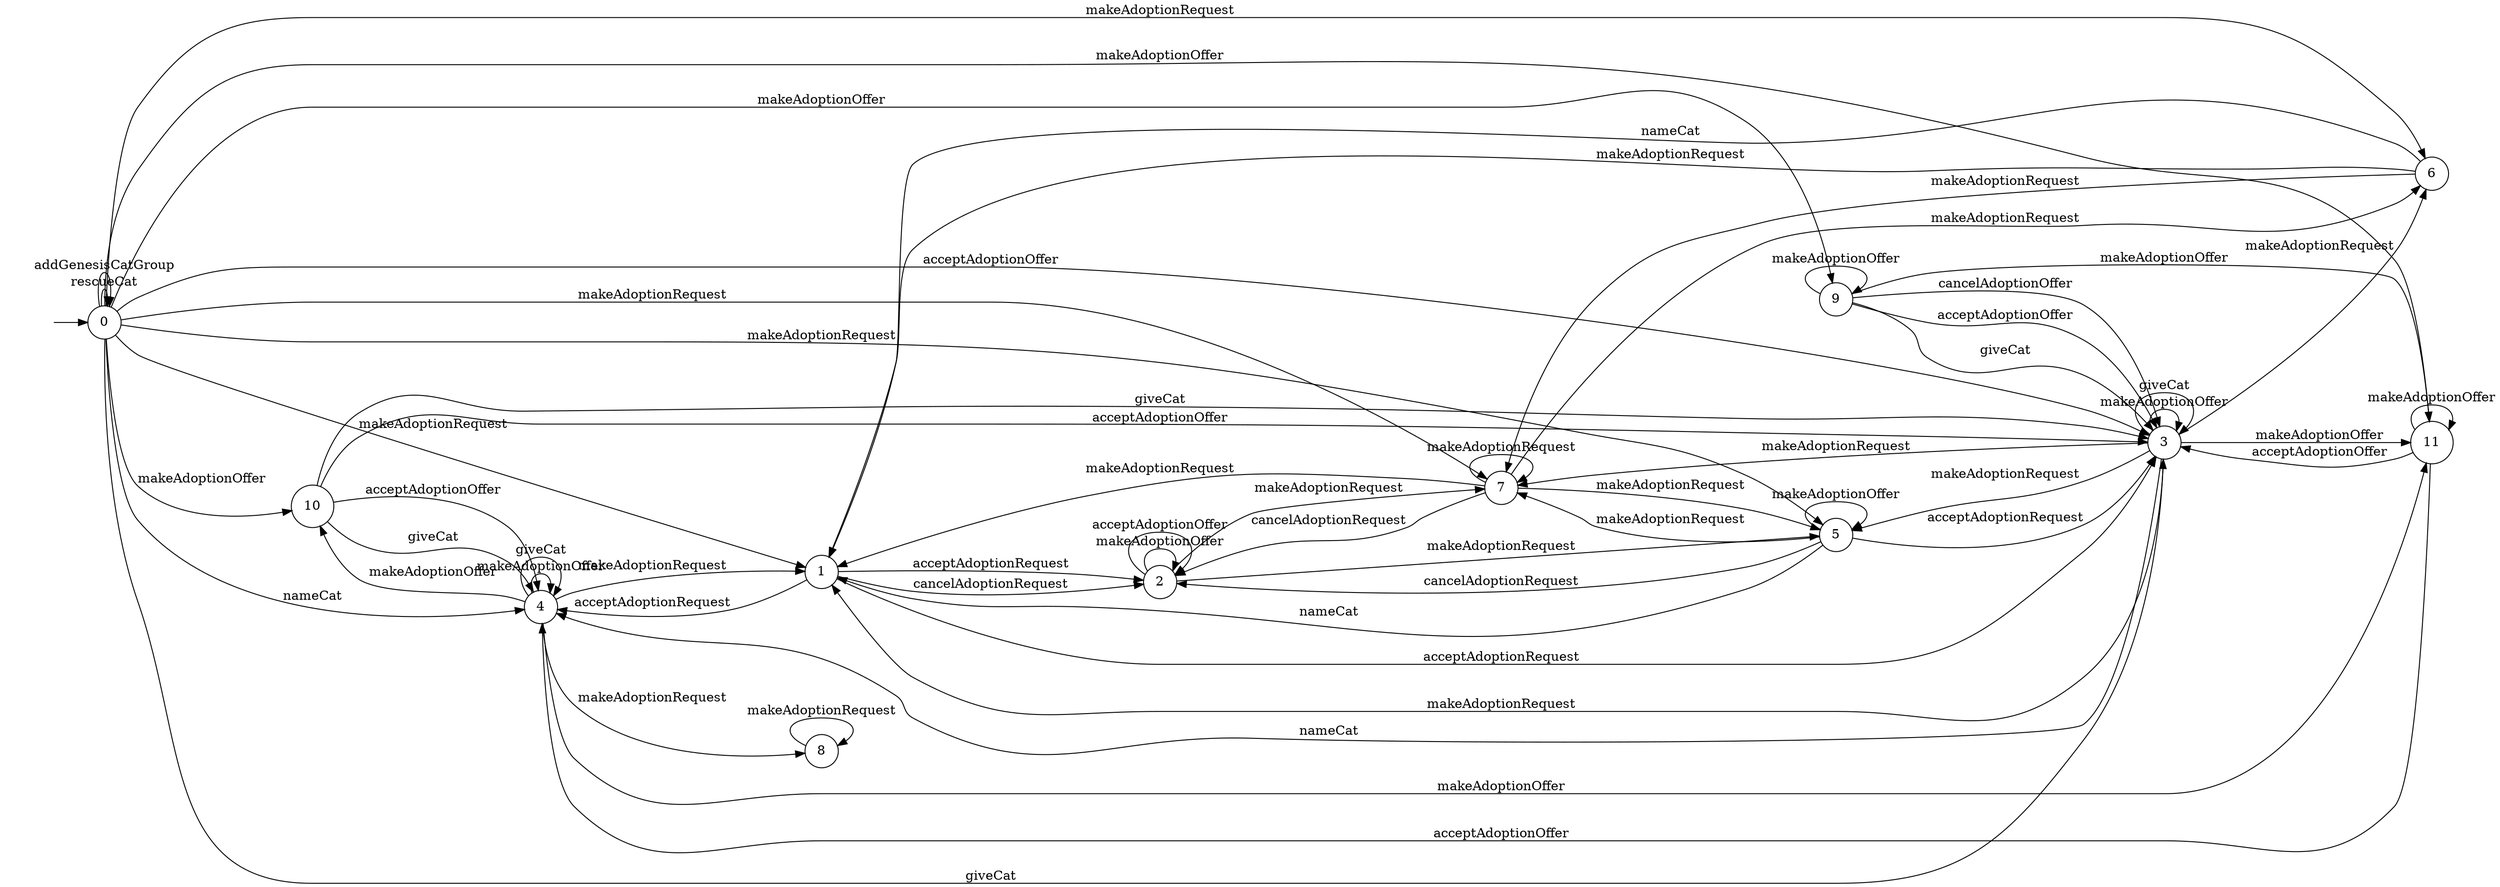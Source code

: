 digraph "./InvConPlus/Dapp-Automata-data/result/model/0x60cd862c9c687a9de49aecdc3a99b74a4fc54ab6/MoonCatRescue/FSM-12" {
	graph [rankdir=LR]
	"" [label="" shape=plaintext]
	0 [label=0 shape=circle]
	10 [label=10 shape=circle]
	7 [label=7 shape=circle]
	8 [label=8 shape=circle]
	11 [label=11 shape=circle]
	1 [label=1 shape=circle]
	9 [label=9 shape=circle]
	2 [label=2 shape=circle]
	6 [label=6 shape=circle]
	4 [label=4 shape=circle]
	5 [label=5 shape=circle]
	3 [label=3 shape=circle]
	"" -> 0 [label=""]
	0 -> 0 [label=rescueCat]
	0 -> 4 [label=nameCat]
	0 -> 10 [label=makeAdoptionOffer]
	0 -> 9 [label=makeAdoptionOffer]
	0 -> 11 [label=makeAdoptionOffer]
	0 -> 3 [label=acceptAdoptionOffer]
	0 -> 3 [label=giveCat]
	0 -> 6 [label=makeAdoptionRequest]
	0 -> 1 [label=makeAdoptionRequest]
	0 -> 5 [label=makeAdoptionRequest]
	0 -> 7 [label=makeAdoptionRequest]
	0 -> 0 [label=addGenesisCatGroup]
	8 -> 8 [label=makeAdoptionRequest]
	7 -> 6 [label=makeAdoptionRequest]
	7 -> 1 [label=makeAdoptionRequest]
	7 -> 5 [label=makeAdoptionRequest]
	7 -> 7 [label=makeAdoptionRequest]
	7 -> 2 [label=cancelAdoptionRequest]
	6 -> 1 [label=nameCat]
	6 -> 1 [label=makeAdoptionRequest]
	6 -> 7 [label=makeAdoptionRequest]
	11 -> 11 [label=makeAdoptionOffer]
	11 -> 4 [label=acceptAdoptionOffer]
	11 -> 3 [label=acceptAdoptionOffer]
	10 -> 4 [label=acceptAdoptionOffer]
	10 -> 3 [label=acceptAdoptionOffer]
	10 -> 4 [label=giveCat]
	10 -> 3 [label=giveCat]
	9 -> 9 [label=makeAdoptionOffer]
	9 -> 11 [label=makeAdoptionOffer]
	9 -> 3 [label=cancelAdoptionOffer]
	9 -> 3 [label=acceptAdoptionOffer]
	9 -> 3 [label=giveCat]
	5 -> 1 [label=nameCat]
	5 -> 5 [label=makeAdoptionOffer]
	5 -> 7 [label=makeAdoptionRequest]
	5 -> 3 [label=acceptAdoptionRequest]
	5 -> 2 [label=cancelAdoptionRequest]
	3 -> 4 [label=nameCat]
	3 -> 3 [label=makeAdoptionOffer]
	3 -> 11 [label=makeAdoptionOffer]
	3 -> 3 [label=giveCat]
	3 -> 6 [label=makeAdoptionRequest]
	3 -> 1 [label=makeAdoptionRequest]
	3 -> 5 [label=makeAdoptionRequest]
	3 -> 7 [label=makeAdoptionRequest]
	2 -> 2 [label=makeAdoptionOffer]
	2 -> 2 [label=acceptAdoptionOffer]
	2 -> 7 [label=makeAdoptionRequest]
	2 -> 5 [label=makeAdoptionRequest]
	4 -> 4 [label=makeAdoptionOffer]
	4 -> 10 [label=makeAdoptionOffer]
	4 -> 11 [label=makeAdoptionOffer]
	4 -> 4 [label=giveCat]
	4 -> 1 [label=makeAdoptionRequest]
	4 -> 8 [label=makeAdoptionRequest]
	1 -> 4 [label=acceptAdoptionRequest]
	1 -> 3 [label=acceptAdoptionRequest]
	1 -> 2 [label=acceptAdoptionRequest]
	1 -> 2 [label=cancelAdoptionRequest]
}
